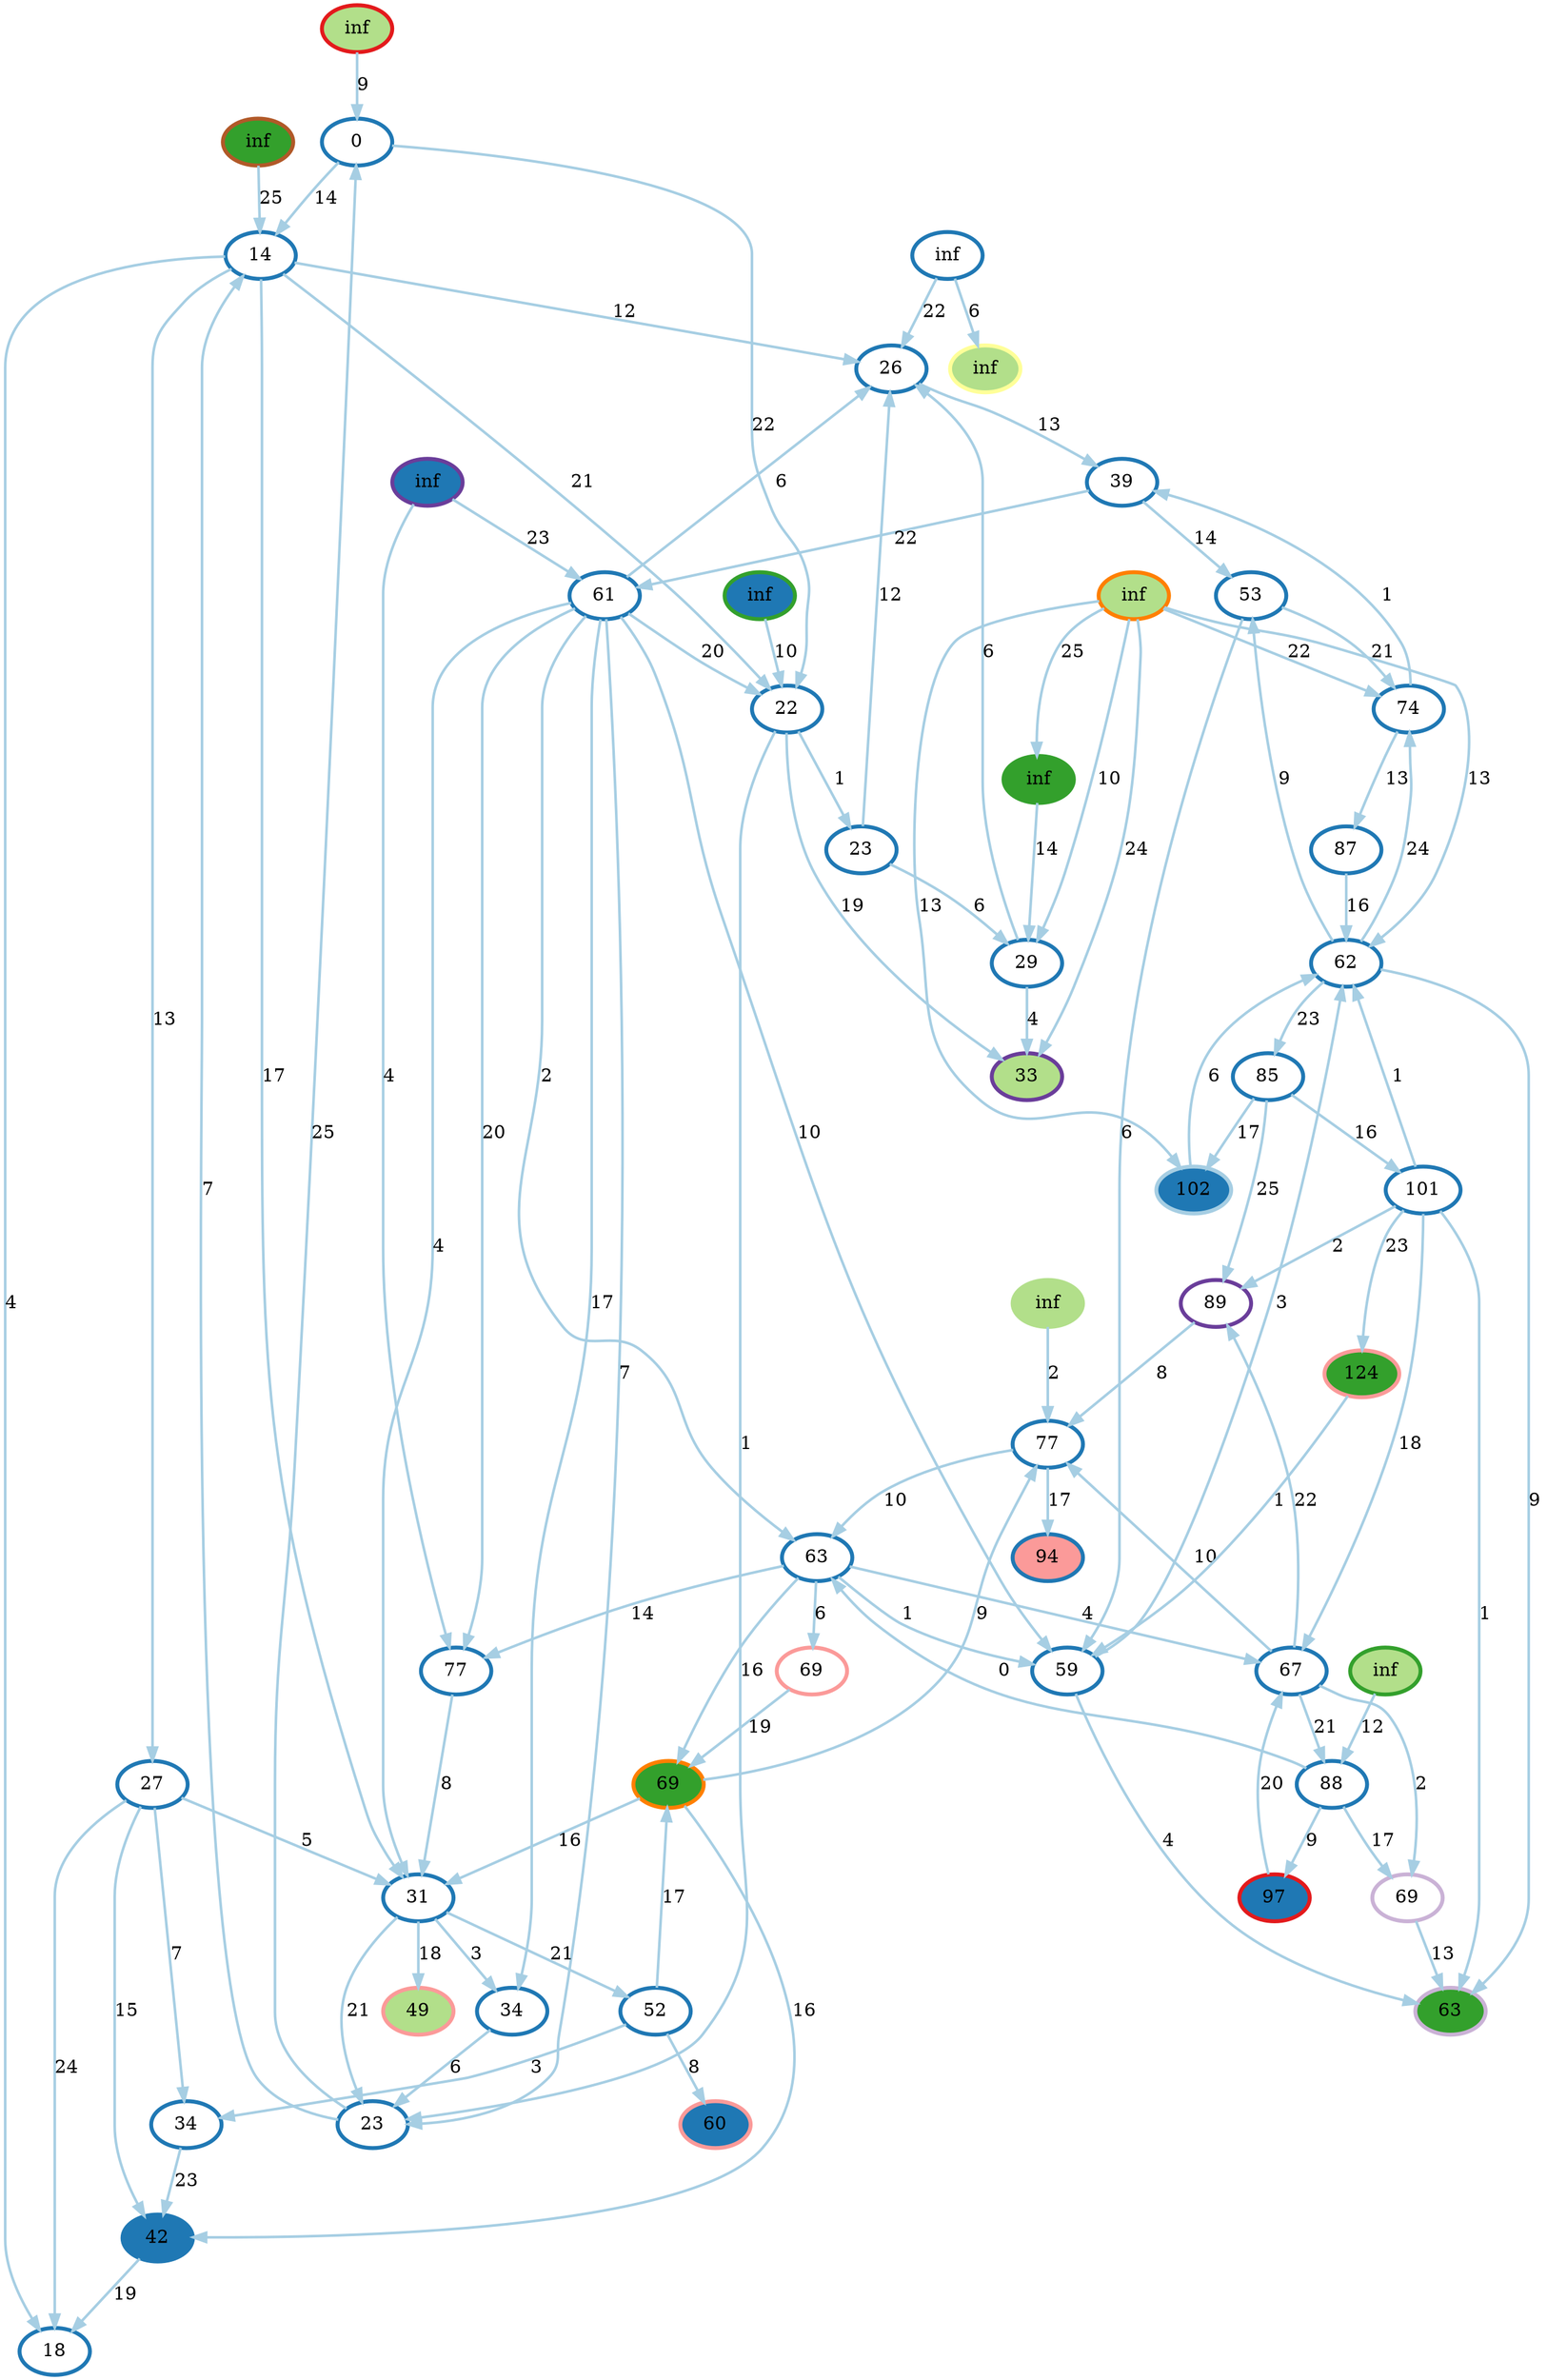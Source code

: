 digraph G {
    0 [penwidth=3,label="0",color=2, colorscheme=paired12]
    1 [penwidth=3,label="87",color=2, colorscheme=paired12]
    2 [penwidth=3,label="26",color=2, colorscheme=paired12]
    3 [penwidth=3,label="inf",color=2, colorscheme=paired12]
    4 [penwidth=3,label="69",color=5, colorscheme=paired12]
    5 [penwidth=3,label="18",color=2, colorscheme=paired12]
    6 [penwidth=3,label="29",color=2, colorscheme=paired12]
    7 [penwidth=3,label="63",color=2, colorscheme=paired12]
    8 [penwidth=3,label="69",color=9, colorscheme=paired12]
    9 [penwidth=3,label="89",color=10, colorscheme=paired12]
    10 [penwidth=3,label="85",color=2, colorscheme=paired12]
    11 [penwidth=3,label="101",color=2, colorscheme=paired12]
    12 [penwidth=3,label="102",color=1, colorscheme=paired12,style=filled,fillcolor=2]
    13 [penwidth=3,label="42",color=2, colorscheme=paired12,style=filled,fillcolor=2]
    14 [penwidth=3,label="74",color=2, colorscheme=paired12]
    15 [penwidth=3,label="inf",color=4, colorscheme=paired12,style=filled,fillcolor=2]
    16 [penwidth=3,label="60",color=5, colorscheme=paired12,style=filled,fillcolor=2]
    17 [penwidth=3,label="97",color=6, colorscheme=paired12,style=filled,fillcolor=2]
    18 [penwidth=3,label="14",color=2, colorscheme=paired12]
    19 [penwidth=3,label="34",color=2, colorscheme=paired12]
    20 [penwidth=3,label="23",color=2, colorscheme=paired12]
    21 [penwidth=3,label="inf",color=10, colorscheme=paired12,style=filled,fillcolor=2]
    22 [penwidth=3,label="39",color=2, colorscheme=paired12]
    23 [penwidth=3,label="27",color=2, colorscheme=paired12]
    24 [penwidth=3,label="77",color=2, colorscheme=paired12]
    25 [penwidth=3,label="88",color=2, colorscheme=paired12]
    26 [penwidth=3,label="inf",color=3, colorscheme=paired12,style=filled,fillcolor=3]
    27 [penwidth=3,label="inf",color=4, colorscheme=paired12,style=filled,fillcolor=3]
    28 [penwidth=3,label="49",color=5, colorscheme=paired12,style=filled,fillcolor=3]
    29 [penwidth=3,label="inf",color=6, colorscheme=paired12,style=filled,fillcolor=3]
    30 [penwidth=3,label="53",color=2, colorscheme=paired12]
    31 [penwidth=3,label="inf",color=8, colorscheme=paired12,style=filled,fillcolor=3]
    32 [penwidth=3,label="61",color=2, colorscheme=paired12]
    33 [penwidth=3,label="33",color=10, colorscheme=paired12,style=filled,fillcolor=3]
    34 [penwidth=3,label="inf",color=11, colorscheme=paired12,style=filled,fillcolor=3]
    35 [penwidth=3,label="62",color=2, colorscheme=paired12]
    36 [penwidth=3,label="34",color=2, colorscheme=paired12]
    37 [penwidth=3,label="67",color=2, colorscheme=paired12]
    38 [penwidth=3,label="23",color=2, colorscheme=paired12]
    39 [penwidth=3,label="inf",color=4, colorscheme=paired12,style=filled,fillcolor=4]
    40 [penwidth=3,label="124",color=5, colorscheme=paired12,style=filled,fillcolor=4]
    41 [penwidth=3,label="22",color=2, colorscheme=paired12]
    42 [penwidth=3,label="52",color=2, colorscheme=paired12]
    43 [penwidth=3,label="69",color=8, colorscheme=paired12,style=filled,fillcolor=4]
    44 [penwidth=3,label="63",color=9, colorscheme=paired12,style=filled,fillcolor=4]
    45 [penwidth=3,label="31",color=2, colorscheme=paired12]
    46 [penwidth=3,label="59",color=2, colorscheme=paired12]
    47 [penwidth=3,label="inf",color=12, colorscheme=paired12,style=filled,fillcolor=4]
    48 [penwidth=3,label="77",color=2, colorscheme=paired12]
    49 [penwidth=3,label="94",color=2, colorscheme=paired12,style=filled,fillcolor=5]

    11 -> 9 [penwidth=2,label="2",color=1, colorscheme=paired12]
    43 -> 45 [penwidth=2,label="16",color=1, colorscheme=paired12]
    10 -> 9 [penwidth=2,label="25",color=1, colorscheme=paired12]
    48 -> 49 [penwidth=2,label="17",color=1, colorscheme=paired12]
    22 -> 32 [penwidth=2,label="22",color=1, colorscheme=paired12]
    18 -> 45 [penwidth=2,label="17",color=1, colorscheme=paired12]
    35 -> 14 [penwidth=2,label="24",color=1, colorscheme=paired12]
    48 -> 7 [penwidth=2,label="10",color=1, colorscheme=paired12]
    7 -> 46 [penwidth=2,label="1",color=1, colorscheme=paired12]
    11 -> 35 [penwidth=2,label="1",color=1, colorscheme=paired12]
    47 -> 18 [penwidth=2,label="25",color=1, colorscheme=paired12]
    32 -> 46 [penwidth=2,label="10",color=1, colorscheme=paired12]
    36 -> 38 [penwidth=2,label="6",color=1, colorscheme=paired12]
    31 -> 14 [penwidth=2,label="22",color=1, colorscheme=paired12]
    45 -> 28 [penwidth=2,label="18",color=1, colorscheme=paired12]
    37 -> 25 [penwidth=2,label="21",color=1, colorscheme=paired12]
    21 -> 32 [penwidth=2,label="23",color=1, colorscheme=paired12]
    25 -> 17 [penwidth=2,label="9",color=1, colorscheme=paired12]
    18 -> 5 [penwidth=2,label="4",color=1, colorscheme=paired12]
    11 -> 37 [penwidth=2,label="18",color=1, colorscheme=paired12]
    7 -> 24 [penwidth=2,label="14",color=1, colorscheme=paired12]
    31 -> 33 [penwidth=2,label="24",color=1, colorscheme=paired12]
    32 -> 7 [penwidth=2,label="2",color=1, colorscheme=paired12]
    45 -> 38 [penwidth=2,label="21",color=1, colorscheme=paired12]
    38 -> 18 [penwidth=2,label="7",color=1, colorscheme=paired12]
    20 -> 6 [penwidth=2,label="6",color=1, colorscheme=paired12]
    6 -> 33 [penwidth=2,label="4",color=1, colorscheme=paired12]
    25 -> 7 [penwidth=2,label="0",color=1, colorscheme=paired12]
    9 -> 48 [penwidth=2,label="8",color=1, colorscheme=paired12]
    0 -> 18 [penwidth=2,label="14",color=1, colorscheme=paired12]
    26 -> 48 [penwidth=2,label="2",color=1, colorscheme=paired12]
    37 -> 8 [penwidth=2,label="2",color=1, colorscheme=paired12]
    18 -> 2 [penwidth=2,label="12",color=1, colorscheme=paired12]
    18 -> 23 [penwidth=2,label="13",color=1, colorscheme=paired12]
    41 -> 20 [penwidth=2,label="1",color=1, colorscheme=paired12]
    17 -> 37 [penwidth=2,label="20",color=1, colorscheme=paired12]
    11 -> 44 [penwidth=2,label="1",color=1, colorscheme=paired12]
    31 -> 39 [penwidth=2,label="25",color=1, colorscheme=paired12]
    35 -> 44 [penwidth=2,label="9",color=1, colorscheme=paired12]
    12 -> 35 [penwidth=2,label="6",color=1, colorscheme=paired12]
    32 -> 38 [penwidth=2,label="7",color=1, colorscheme=paired12]
    35 -> 30 [penwidth=2,label="9",color=1, colorscheme=paired12]
    11 -> 40 [penwidth=2,label="23",color=1, colorscheme=paired12]
    41 -> 33 [penwidth=2,label="19",color=1, colorscheme=paired12]
    23 -> 45 [penwidth=2,label="5",color=1, colorscheme=paired12]
    21 -> 24 [penwidth=2,label="4",color=1, colorscheme=paired12]
    42 -> 43 [penwidth=2,label="17",color=1, colorscheme=paired12]
    0 -> 41 [penwidth=2,label="22",color=1, colorscheme=paired12]
    27 -> 25 [penwidth=2,label="12",color=1, colorscheme=paired12]
    7 -> 43 [penwidth=2,label="16",color=1, colorscheme=paired12]
    7 -> 37 [penwidth=2,label="4",color=1, colorscheme=paired12]
    31 -> 6 [penwidth=2,label="10",color=1, colorscheme=paired12]
    23 -> 5 [penwidth=2,label="24",color=1, colorscheme=paired12]
    45 -> 36 [penwidth=2,label="3",color=1, colorscheme=paired12]
    10 -> 11 [penwidth=2,label="16",color=1, colorscheme=paired12]
    30 -> 46 [penwidth=2,label="6",color=1, colorscheme=paired12]
    37 -> 9 [penwidth=2,label="22",color=1, colorscheme=paired12]
    32 -> 2 [penwidth=2,label="6",color=1, colorscheme=paired12]
    42 -> 16 [penwidth=2,label="8",color=1, colorscheme=paired12]
    32 -> 24 [penwidth=2,label="20",color=1, colorscheme=paired12]
    22 -> 30 [penwidth=2,label="14",color=1, colorscheme=paired12]
    13 -> 5 [penwidth=2,label="19",color=1, colorscheme=paired12]
    23 -> 19 [penwidth=2,label="7",color=1, colorscheme=paired12]
    14 -> 1 [penwidth=2,label="13",color=1, colorscheme=paired12]
    1 -> 35 [penwidth=2,label="16",color=1, colorscheme=paired12]
    7 -> 4 [penwidth=2,label="6",color=1, colorscheme=paired12]
    8 -> 44 [penwidth=2,label="13",color=1, colorscheme=paired12]
    14 -> 22 [penwidth=2,label="1",color=1, colorscheme=paired12]
    30 -> 14 [penwidth=2,label="21",color=1, colorscheme=paired12]
    45 -> 42 [penwidth=2,label="21",color=1, colorscheme=paired12]
    20 -> 2 [penwidth=2,label="12",color=1, colorscheme=paired12]
    43 -> 48 [penwidth=2,label="9",color=1, colorscheme=paired12]
    38 -> 0 [penwidth=2,label="25",color=1, colorscheme=paired12]
    31 -> 12 [penwidth=2,label="13",color=1, colorscheme=paired12]
    24 -> 45 [penwidth=2,label="8",color=1, colorscheme=paired12]
    40 -> 46 [penwidth=2,label="1",color=1, colorscheme=paired12]
    23 -> 13 [penwidth=2,label="15",color=1, colorscheme=paired12]
    19 -> 13 [penwidth=2,label="23",color=1, colorscheme=paired12]
    3 -> 34 [penwidth=2,label="6",color=1, colorscheme=paired12]
    32 -> 36 [penwidth=2,label="17",color=1, colorscheme=paired12]
    31 -> 35 [penwidth=2,label="13",color=1, colorscheme=paired12]
    32 -> 45 [penwidth=2,label="4",color=1, colorscheme=paired12]
    15 -> 41 [penwidth=2,label="10",color=1, colorscheme=paired12]
    3 -> 2 [penwidth=2,label="22",color=1, colorscheme=paired12]
    10 -> 12 [penwidth=2,label="17",color=1, colorscheme=paired12]
    6 -> 2 [penwidth=2,label="6",color=1, colorscheme=paired12]
    46 -> 35 [penwidth=2,label="3",color=1, colorscheme=paired12]
    18 -> 41 [penwidth=2,label="21",color=1, colorscheme=paired12]
    4 -> 43 [penwidth=2,label="19",color=1, colorscheme=paired12]
    25 -> 8 [penwidth=2,label="17",color=1, colorscheme=paired12]
    29 -> 0 [penwidth=2,label="9",color=1, colorscheme=paired12]
    39 -> 6 [penwidth=2,label="14",color=1, colorscheme=paired12]
    32 -> 41 [penwidth=2,label="20",color=1, colorscheme=paired12]
    2 -> 22 [penwidth=2,label="13",color=1, colorscheme=paired12]
    37 -> 48 [penwidth=2,label="10",color=1, colorscheme=paired12]
    42 -> 19 [penwidth=2,label="3",color=1, colorscheme=paired12]
    46 -> 44 [penwidth=2,label="4",color=1, colorscheme=paired12]
    35 -> 10 [penwidth=2,label="23",color=1, colorscheme=paired12]
    41 -> 38 [penwidth=2,label="1",color=1, colorscheme=paired12]
    43 -> 13 [penwidth=2,label="16",color=1, colorscheme=paired12]
}